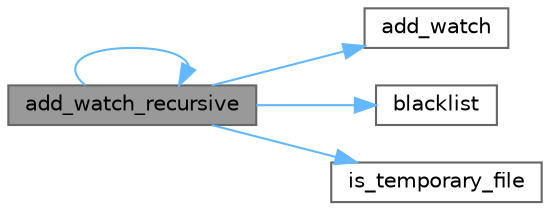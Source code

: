 digraph "add_watch_recursive"
{
 // LATEX_PDF_SIZE
  bgcolor="transparent";
  edge [fontname=Helvetica,fontsize=10,labelfontname=Helvetica,labelfontsize=10];
  node [fontname=Helvetica,fontsize=10,shape=box,height=0.2,width=0.4];
  rankdir="LR";
  Node1 [id="Node000001",label="add_watch_recursive",height=0.2,width=0.4,color="gray40", fillcolor="grey60", style="filled", fontcolor="black",tooltip="Recursively adds a directory and all its subdirectories to the watch list."];
  Node1 -> Node2 [id="edge1_Node000001_Node000002",color="steelblue1",style="solid",tooltip=" "];
  Node2 [id="Node000002",label="add_watch",height=0.2,width=0.4,color="grey40", fillcolor="white", style="filled",URL="$watcher_8c.html#a07548e60da03deb66d56688242a18980",tooltip="Adds a directory to watch list."];
  Node1 -> Node1 [id="edge2_Node000001_Node000001",color="steelblue1",style="solid",tooltip=" "];
  Node1 -> Node3 [id="edge3_Node000001_Node000003",color="steelblue1",style="solid",tooltip=" "];
  Node3 [id="Node000003",label="blacklist",height=0.2,width=0.4,color="grey40", fillcolor="white", style="filled",URL="$utils_8c.html#adea68d9f366b7b0090fa791745b22d2b",tooltip="Check whether a file or directory is blacklisted."];
  Node1 -> Node4 [id="edge4_Node000001_Node000004",color="steelblue1",style="solid",tooltip=" "];
  Node4 [id="Node000004",label="is_temporary_file",height=0.2,width=0.4,color="grey40", fillcolor="white", style="filled",URL="$utils_8c.html#a231659ba0555e0d2d3db08f29c62cfaf",tooltip="Checks whether a file is considered temporary."];
}
